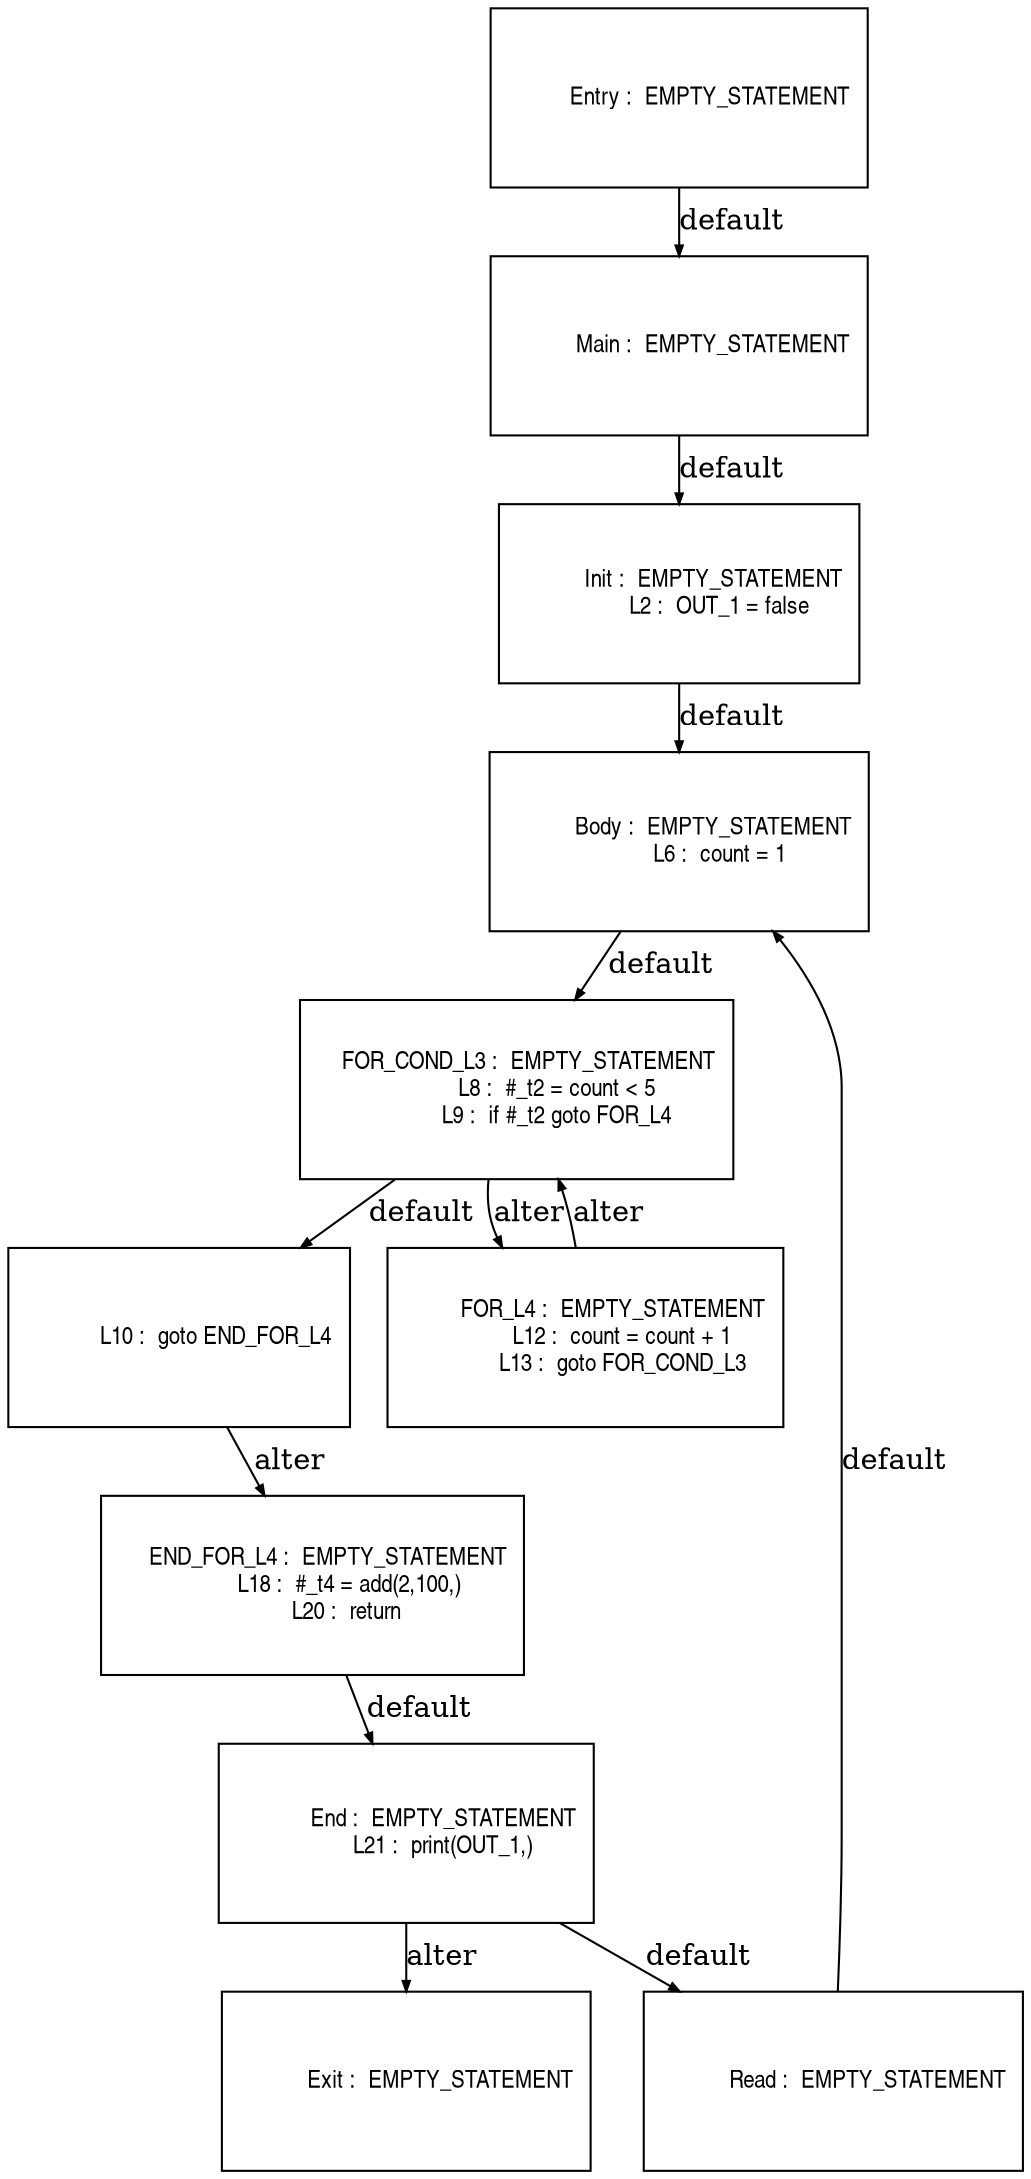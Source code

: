 digraph G {
  ranksep=.25;
  edge [arrowsize=.5]
  node [shape=rectangle, fontname="ArialNarrow",
        fontsize=12,  height=1.2];
  "           Main :  EMPTY_STATEMENT
"; "           Init :  EMPTY_STATEMENT
             L2 :  OUT_1 = false
"; "           Body :  EMPTY_STATEMENT
             L6 :  count = 1
"; "    FOR_COND_L3 :  EMPTY_STATEMENT
             L8 :  #_t2 = count < 5
             L9 :  if #_t2 goto FOR_L4
"; "            L10 :  goto END_FOR_L4
"; "         FOR_L4 :  EMPTY_STATEMENT
            L12 :  count = count + 1
            L13 :  goto FOR_COND_L3
"; "     END_FOR_L4 :  EMPTY_STATEMENT
            L18 :  #_t4 = add(2,100,)
            L20 :  return 
"; "          Entry :  EMPTY_STATEMENT
"; "            End :  EMPTY_STATEMENT
            L21 :  print(OUT_1,)
"; "           Exit :  EMPTY_STATEMENT
"; "           Read :  EMPTY_STATEMENT
"; 
  "           Main :  EMPTY_STATEMENT
" -> "           Init :  EMPTY_STATEMENT
             L2 :  OUT_1 = false
"  [label="default"];
  "           Init :  EMPTY_STATEMENT
             L2 :  OUT_1 = false
" -> "           Body :  EMPTY_STATEMENT
             L6 :  count = 1
"  [label="default"];
  "           Body :  EMPTY_STATEMENT
             L6 :  count = 1
" -> "    FOR_COND_L3 :  EMPTY_STATEMENT
             L8 :  #_t2 = count < 5
             L9 :  if #_t2 goto FOR_L4
"  [label="default"];
  "    FOR_COND_L3 :  EMPTY_STATEMENT
             L8 :  #_t2 = count < 5
             L9 :  if #_t2 goto FOR_L4
" -> "            L10 :  goto END_FOR_L4
"  [label="default"];
  "    FOR_COND_L3 :  EMPTY_STATEMENT
             L8 :  #_t2 = count < 5
             L9 :  if #_t2 goto FOR_L4
" -> "         FOR_L4 :  EMPTY_STATEMENT
            L12 :  count = count + 1
            L13 :  goto FOR_COND_L3
"  [label="alter"];
  "            L10 :  goto END_FOR_L4
" -> "     END_FOR_L4 :  EMPTY_STATEMENT
            L18 :  #_t4 = add(2,100,)
            L20 :  return 
"  [label="alter"];
  "         FOR_L4 :  EMPTY_STATEMENT
            L12 :  count = count + 1
            L13 :  goto FOR_COND_L3
" -> "    FOR_COND_L3 :  EMPTY_STATEMENT
             L8 :  #_t2 = count < 5
             L9 :  if #_t2 goto FOR_L4
"  [label="alter"];
  "     END_FOR_L4 :  EMPTY_STATEMENT
            L18 :  #_t4 = add(2,100,)
            L20 :  return 
" -> "            End :  EMPTY_STATEMENT
            L21 :  print(OUT_1,)
"  [label="default"];
  "          Entry :  EMPTY_STATEMENT
" -> "           Main :  EMPTY_STATEMENT
"  [label="default"];
  "            End :  EMPTY_STATEMENT
            L21 :  print(OUT_1,)
" -> "           Read :  EMPTY_STATEMENT
"  [label="default"];
  "            End :  EMPTY_STATEMENT
            L21 :  print(OUT_1,)
" -> "           Exit :  EMPTY_STATEMENT
"  [label="alter"];
  "           Read :  EMPTY_STATEMENT
" -> "           Body :  EMPTY_STATEMENT
             L6 :  count = 1
"  [label="default"];
}
